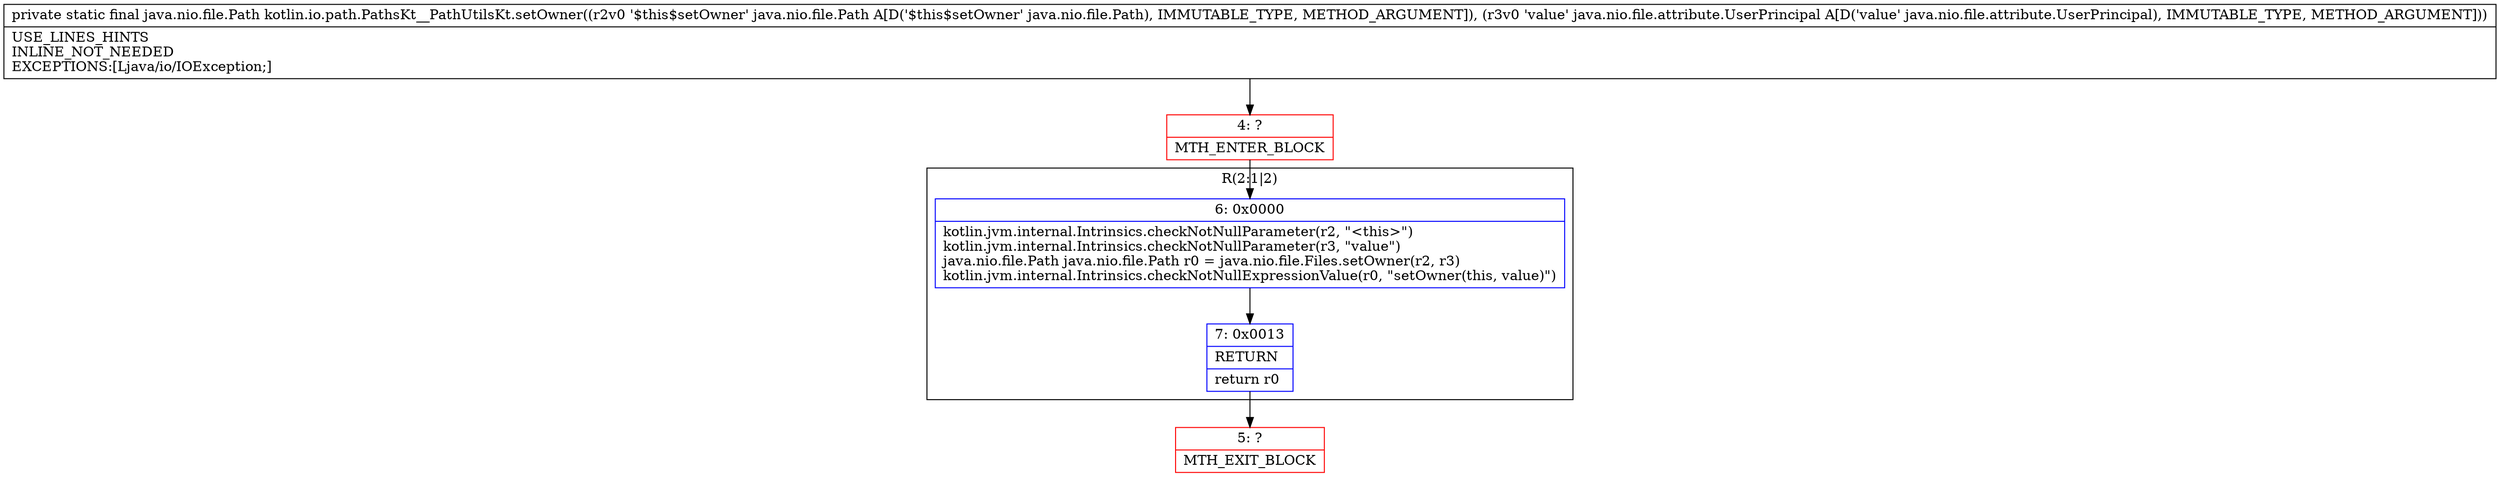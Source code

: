 digraph "CFG forkotlin.io.path.PathsKt__PathUtilsKt.setOwner(Ljava\/nio\/file\/Path;Ljava\/nio\/file\/attribute\/UserPrincipal;)Ljava\/nio\/file\/Path;" {
subgraph cluster_Region_16937573 {
label = "R(2:1|2)";
node [shape=record,color=blue];
Node_6 [shape=record,label="{6\:\ 0x0000|kotlin.jvm.internal.Intrinsics.checkNotNullParameter(r2, \"\<this\>\")\lkotlin.jvm.internal.Intrinsics.checkNotNullParameter(r3, \"value\")\ljava.nio.file.Path java.nio.file.Path r0 = java.nio.file.Files.setOwner(r2, r3)\lkotlin.jvm.internal.Intrinsics.checkNotNullExpressionValue(r0, \"setOwner(this, value)\")\l}"];
Node_7 [shape=record,label="{7\:\ 0x0013|RETURN\l|return r0\l}"];
}
Node_4 [shape=record,color=red,label="{4\:\ ?|MTH_ENTER_BLOCK\l}"];
Node_5 [shape=record,color=red,label="{5\:\ ?|MTH_EXIT_BLOCK\l}"];
MethodNode[shape=record,label="{private static final java.nio.file.Path kotlin.io.path.PathsKt__PathUtilsKt.setOwner((r2v0 '$this$setOwner' java.nio.file.Path A[D('$this$setOwner' java.nio.file.Path), IMMUTABLE_TYPE, METHOD_ARGUMENT]), (r3v0 'value' java.nio.file.attribute.UserPrincipal A[D('value' java.nio.file.attribute.UserPrincipal), IMMUTABLE_TYPE, METHOD_ARGUMENT]))  | USE_LINES_HINTS\lINLINE_NOT_NEEDED\lEXCEPTIONS:[Ljava\/io\/IOException;]\l}"];
MethodNode -> Node_4;Node_6 -> Node_7;
Node_7 -> Node_5;
Node_4 -> Node_6;
}


